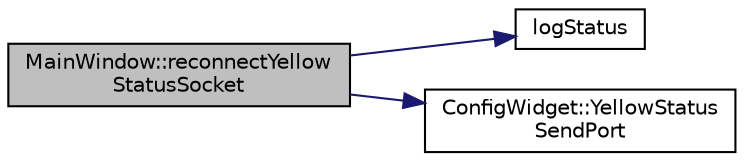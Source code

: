 digraph "MainWindow::reconnectYellowStatusSocket"
{
 // INTERACTIVE_SVG=YES
  edge [fontname="Helvetica",fontsize="10",labelfontname="Helvetica",labelfontsize="10"];
  node [fontname="Helvetica",fontsize="10",shape=record];
  rankdir="LR";
  Node1 [label="MainWindow::reconnectYellow\lStatusSocket",height=0.2,width=0.4,color="black", fillcolor="grey75", style="filled", fontcolor="black"];
  Node1 -> Node2 [color="midnightblue",fontsize="10",style="solid",fontname="Helvetica"];
  Node2 [label="logStatus",height=0.2,width=0.4,color="black", fillcolor="white", style="filled",URL="$d1/d8c/logger_8h.html#a99568d93d99c357f22a3f8b10dd836bb"];
  Node1 -> Node3 [color="midnightblue",fontsize="10",style="solid",fontname="Helvetica"];
  Node3 [label="ConfigWidget::YellowStatus\lSendPort",height=0.2,width=0.4,color="black", fillcolor="white", style="filled",URL="$d6/d55/class_config_widget.html#a810c4fe95a7f0ef6158c5e360d88705c"];
}
